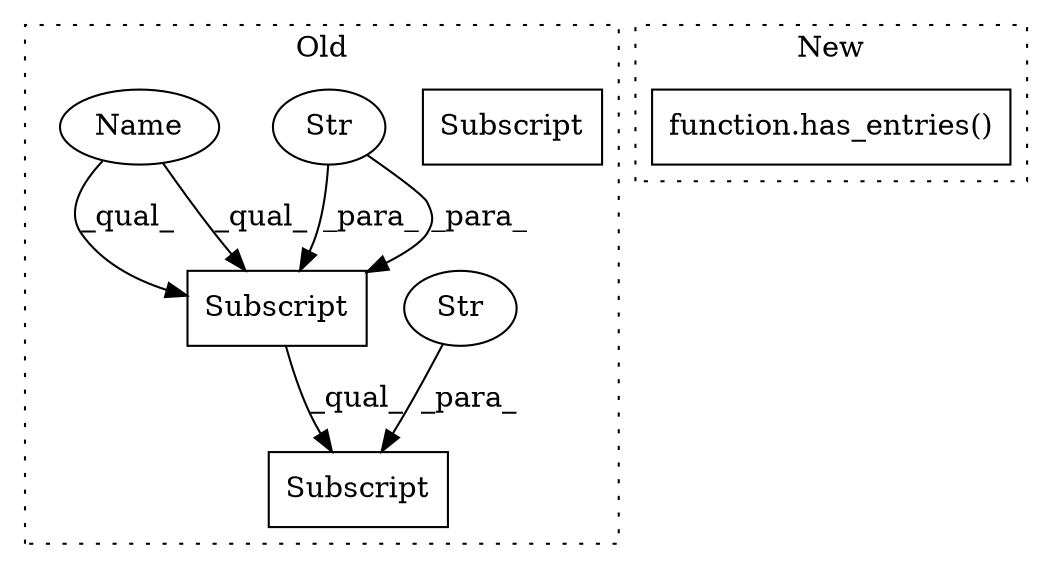 digraph G {
subgraph cluster0 {
1 [label="Subscript" a="63" s="2093,0" l="26,0" shape="box"];
3 [label="Subscript" a="63" s="2093,0" l="14,0" shape="box"];
4 [label="Str" a="66" s="2108" l="10" shape="ellipse"];
5 [label="Str" a="66" s="2100" l="6" shape="ellipse"];
6 [label="Name" a="87" s="2093" l="6" shape="ellipse"];
7 [label="Subscript" a="63" s="2093,0" l="14,0" shape="box"];
label = "Old";
style="dotted";
}
subgraph cluster1 {
2 [label="function.has_entries()" a="75" s="2219" l="53" shape="box"];
label = "New";
style="dotted";
}
4 -> 1 [label="_para_"];
5 -> 7 [label="_para_"];
5 -> 7 [label="_para_"];
6 -> 7 [label="_qual_"];
6 -> 7 [label="_qual_"];
7 -> 1 [label="_qual_"];
}